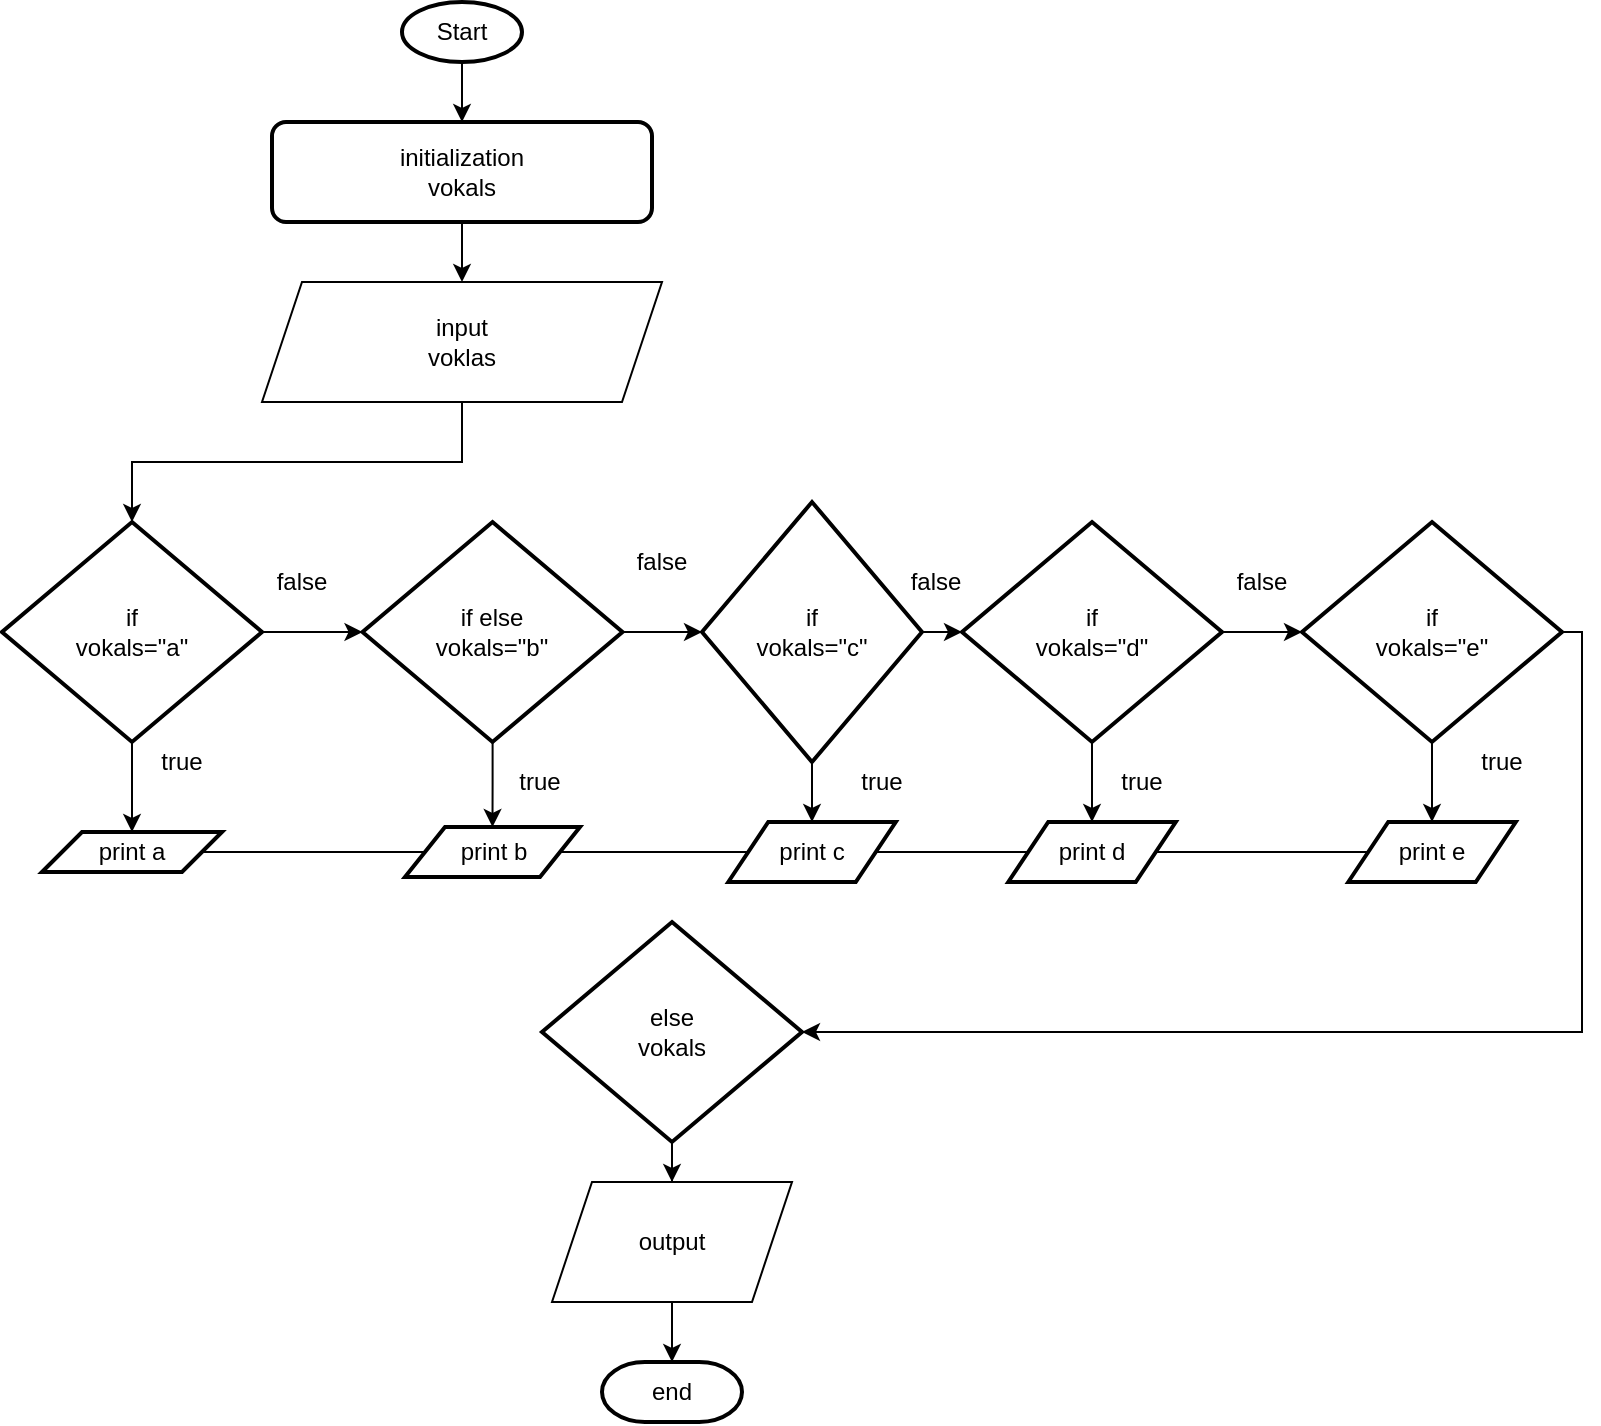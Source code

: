 <mxfile version="14.6.11" type="device"><diagram id="PEQSSW3hwUWv1arVcWXB" name="Page-1"><mxGraphModel dx="1695" dy="482" grid="1" gridSize="10" guides="1" tooltips="1" connect="1" arrows="1" fold="1" page="1" pageScale="1" pageWidth="827" pageHeight="1169" math="0" shadow="0"><root><mxCell id="0"/><mxCell id="1" parent="0"/><mxCell id="YJWARZLKVe6aOq0Ap5gS-1" value="" style="edgeStyle=orthogonalEdgeStyle;rounded=0;orthogonalLoop=1;jettySize=auto;html=1;" parent="1" source="YJWARZLKVe6aOq0Ap5gS-2" target="YJWARZLKVe6aOq0Ap5gS-4" edge="1"><mxGeometry relative="1" as="geometry"/></mxCell><mxCell id="YJWARZLKVe6aOq0Ap5gS-2" value="Start" style="strokeWidth=2;html=1;shape=mxgraph.flowchart.start_1;whiteSpace=wrap;fontFamily=Helvetica;fontSize=12;fontColor=#000000;align=center;strokeColor=#000000;fillColor=#ffffff;" parent="1" vertex="1"><mxGeometry x="200" y="100" width="60" height="30" as="geometry"/></mxCell><mxCell id="YJWARZLKVe6aOq0Ap5gS-3" value="" style="edgeStyle=orthogonalEdgeStyle;rounded=0;orthogonalLoop=1;jettySize=auto;html=1;" parent="1" source="YJWARZLKVe6aOq0Ap5gS-4" target="YJWARZLKVe6aOq0Ap5gS-7" edge="1"><mxGeometry relative="1" as="geometry"/></mxCell><mxCell id="YJWARZLKVe6aOq0Ap5gS-4" value="initialization&lt;br&gt;vokals" style="rounded=1;whiteSpace=wrap;html=1;absoluteArcSize=1;arcSize=14;strokeWidth=2;" parent="1" vertex="1"><mxGeometry x="135" y="160" width="190" height="50" as="geometry"/></mxCell><mxCell id="YJWARZLKVe6aOq0Ap5gS-5" value="" style="strokeWidth=2;html=1;shape=mxgraph.flowchart.annotation_1;align=left;pointerEvents=1;" parent="1" vertex="1"><mxGeometry x="270" y="270" height="100" as="geometry"/></mxCell><mxCell id="YJWARZLKVe6aOq0Ap5gS-23" value="" style="edgeStyle=orthogonalEdgeStyle;rounded=0;orthogonalLoop=1;jettySize=auto;html=1;" parent="1" source="YJWARZLKVe6aOq0Ap5gS-7" target="YJWARZLKVe6aOq0Ap5gS-15" edge="1"><mxGeometry relative="1" as="geometry"/></mxCell><mxCell id="YJWARZLKVe6aOq0Ap5gS-7" value="input&lt;br&gt;voklas" style="shape=parallelogram;perimeter=parallelogramPerimeter;whiteSpace=wrap;html=1;fixedSize=1;" parent="1" vertex="1"><mxGeometry x="130" y="240" width="200" height="60" as="geometry"/></mxCell><mxCell id="YJWARZLKVe6aOq0Ap5gS-12" value="end" style="strokeWidth=2;html=1;shape=mxgraph.flowchart.terminator;whiteSpace=wrap;" parent="1" vertex="1"><mxGeometry x="300" y="780" width="70" height="30" as="geometry"/></mxCell><mxCell id="YJWARZLKVe6aOq0Ap5gS-30" value="" style="edgeStyle=orthogonalEdgeStyle;rounded=0;orthogonalLoop=1;jettySize=auto;html=1;" parent="1" source="YJWARZLKVe6aOq0Ap5gS-15" target="YJWARZLKVe6aOq0Ap5gS-29" edge="1"><mxGeometry relative="1" as="geometry"/></mxCell><mxCell id="YJWARZLKVe6aOq0Ap5gS-31" value="" style="edgeStyle=orthogonalEdgeStyle;rounded=0;orthogonalLoop=1;jettySize=auto;html=1;" parent="1" source="YJWARZLKVe6aOq0Ap5gS-15" target="YJWARZLKVe6aOq0Ap5gS-17" edge="1"><mxGeometry relative="1" as="geometry"/></mxCell><mxCell id="YJWARZLKVe6aOq0Ap5gS-15" value="if&lt;br&gt;vokals=&quot;a&quot;" style="strokeWidth=2;html=1;shape=mxgraph.flowchart.decision;whiteSpace=wrap;" parent="1" vertex="1"><mxGeometry y="360" width="130" height="110" as="geometry"/></mxCell><mxCell id="YJWARZLKVe6aOq0Ap5gS-35" value="" style="edgeStyle=orthogonalEdgeStyle;rounded=0;orthogonalLoop=1;jettySize=auto;html=1;" parent="1" source="YJWARZLKVe6aOq0Ap5gS-17" target="YJWARZLKVe6aOq0Ap5gS-34" edge="1"><mxGeometry relative="1" as="geometry"/></mxCell><mxCell id="YJWARZLKVe6aOq0Ap5gS-36" value="" style="edgeStyle=orthogonalEdgeStyle;rounded=0;orthogonalLoop=1;jettySize=auto;html=1;" parent="1" source="YJWARZLKVe6aOq0Ap5gS-17" target="YJWARZLKVe6aOq0Ap5gS-21" edge="1"><mxGeometry relative="1" as="geometry"/></mxCell><mxCell id="YJWARZLKVe6aOq0Ap5gS-17" value="if else&lt;br&gt;vokals=&quot;b&quot;" style="strokeWidth=2;html=1;shape=mxgraph.flowchart.decision;whiteSpace=wrap;" parent="1" vertex="1"><mxGeometry x="180.25" y="360" width="130" height="110" as="geometry"/></mxCell><mxCell id="YJWARZLKVe6aOq0Ap5gS-43" value="" style="edgeStyle=orthogonalEdgeStyle;rounded=0;orthogonalLoop=1;jettySize=auto;html=1;" parent="1" source="YJWARZLKVe6aOq0Ap5gS-21" target="YJWARZLKVe6aOq0Ap5gS-42" edge="1"><mxGeometry relative="1" as="geometry"/></mxCell><mxCell id="YJWARZLKVe6aOq0Ap5gS-45" value="" style="edgeStyle=orthogonalEdgeStyle;rounded=0;orthogonalLoop=1;jettySize=auto;html=1;" parent="1" source="YJWARZLKVe6aOq0Ap5gS-21" target="YJWARZLKVe6aOq0Ap5gS-26" edge="1"><mxGeometry relative="1" as="geometry"/></mxCell><mxCell id="YJWARZLKVe6aOq0Ap5gS-21" value="if&lt;br&gt;vokals=&quot;c&quot;" style="strokeWidth=2;html=1;shape=mxgraph.flowchart.decision;whiteSpace=wrap;direction=south;" parent="1" vertex="1"><mxGeometry x="350" y="350" width="110" height="130" as="geometry"/></mxCell><mxCell id="YJWARZLKVe6aOq0Ap5gS-51" value="" style="edgeStyle=orthogonalEdgeStyle;rounded=0;orthogonalLoop=1;jettySize=auto;html=1;" parent="1" source="YJWARZLKVe6aOq0Ap5gS-26" target="YJWARZLKVe6aOq0Ap5gS-27" edge="1"><mxGeometry relative="1" as="geometry"/></mxCell><mxCell id="YJWARZLKVe6aOq0Ap5gS-54" value="" style="edgeStyle=orthogonalEdgeStyle;rounded=0;orthogonalLoop=1;jettySize=auto;html=1;" parent="1" source="YJWARZLKVe6aOq0Ap5gS-26" target="YJWARZLKVe6aOq0Ap5gS-52" edge="1"><mxGeometry relative="1" as="geometry"/></mxCell><mxCell id="YJWARZLKVe6aOq0Ap5gS-26" value="if&lt;br&gt;vokals=&quot;d&quot;" style="strokeWidth=2;html=1;shape=mxgraph.flowchart.decision;whiteSpace=wrap;" parent="1" vertex="1"><mxGeometry x="480" y="360" width="130" height="110" as="geometry"/></mxCell><mxCell id="YJWARZLKVe6aOq0Ap5gS-55" value="" style="edgeStyle=orthogonalEdgeStyle;rounded=0;orthogonalLoop=1;jettySize=auto;html=1;" parent="1" source="YJWARZLKVe6aOq0Ap5gS-27" target="YJWARZLKVe6aOq0Ap5gS-53" edge="1"><mxGeometry relative="1" as="geometry"/></mxCell><mxCell id="YJWARZLKVe6aOq0Ap5gS-62" value="" style="edgeStyle=orthogonalEdgeStyle;rounded=0;orthogonalLoop=1;jettySize=auto;html=1;entryX=1;entryY=0.5;entryDx=0;entryDy=0;entryPerimeter=0;" parent="1" source="YJWARZLKVe6aOq0Ap5gS-27" target="YJWARZLKVe6aOq0Ap5gS-57" edge="1"><mxGeometry relative="1" as="geometry"><mxPoint x="670" y="840" as="targetPoint"/><Array as="points"><mxPoint x="790" y="415"/><mxPoint x="790" y="615"/></Array></mxGeometry></mxCell><mxCell id="YJWARZLKVe6aOq0Ap5gS-27" value="if&lt;br&gt;vokals=&quot;e&quot;" style="strokeWidth=2;html=1;shape=mxgraph.flowchart.decision;whiteSpace=wrap;" parent="1" vertex="1"><mxGeometry x="650" y="360" width="130" height="110" as="geometry"/></mxCell><mxCell id="fb2stTjZeSlfUTB3a7uh-1" value="" style="edgeStyle=orthogonalEdgeStyle;rounded=0;orthogonalLoop=1;jettySize=auto;html=1;endArrow=none;endFill=0;" edge="1" parent="1" source="YJWARZLKVe6aOq0Ap5gS-29" target="YJWARZLKVe6aOq0Ap5gS-34"><mxGeometry relative="1" as="geometry"/></mxCell><mxCell id="YJWARZLKVe6aOq0Ap5gS-29" value="print a" style="shape=parallelogram;perimeter=parallelogramPerimeter;whiteSpace=wrap;html=1;fixedSize=1;strokeWidth=2;" parent="1" vertex="1"><mxGeometry x="20" y="515" width="90" height="20" as="geometry"/></mxCell><mxCell id="YJWARZLKVe6aOq0Ap5gS-32" value="true" style="text;html=1;strokeColor=none;fillColor=none;align=center;verticalAlign=middle;whiteSpace=wrap;rounded=0;" parent="1" vertex="1"><mxGeometry x="249" y="480" width="40" height="20" as="geometry"/></mxCell><mxCell id="YJWARZLKVe6aOq0Ap5gS-33" value="false" style="text;html=1;strokeColor=none;fillColor=none;align=center;verticalAlign=middle;whiteSpace=wrap;rounded=0;" parent="1" vertex="1"><mxGeometry x="130" y="380" width="40" height="20" as="geometry"/></mxCell><mxCell id="fb2stTjZeSlfUTB3a7uh-3" value="" style="edgeStyle=orthogonalEdgeStyle;rounded=0;orthogonalLoop=1;jettySize=auto;html=1;entryX=0;entryY=0.5;entryDx=0;entryDy=0;endArrow=none;endFill=0;" edge="1" parent="1" source="YJWARZLKVe6aOq0Ap5gS-34" target="YJWARZLKVe6aOq0Ap5gS-42"><mxGeometry relative="1" as="geometry"/></mxCell><mxCell id="YJWARZLKVe6aOq0Ap5gS-34" value="print b" style="shape=parallelogram;perimeter=parallelogramPerimeter;whiteSpace=wrap;html=1;fixedSize=1;strokeWidth=2;" parent="1" vertex="1"><mxGeometry x="201.5" y="512.5" width="87.5" height="25" as="geometry"/></mxCell><mxCell id="YJWARZLKVe6aOq0Ap5gS-37" value="true" style="text;html=1;strokeColor=none;fillColor=none;align=center;verticalAlign=middle;whiteSpace=wrap;rounded=0;" parent="1" vertex="1"><mxGeometry x="70" y="470" width="40" height="20" as="geometry"/></mxCell><mxCell id="YJWARZLKVe6aOq0Ap5gS-38" value="true" style="text;html=1;strokeColor=none;fillColor=none;align=center;verticalAlign=middle;whiteSpace=wrap;rounded=0;" parent="1" vertex="1"><mxGeometry x="420" y="480" width="40" height="20" as="geometry"/></mxCell><mxCell id="YJWARZLKVe6aOq0Ap5gS-39" value="false" style="text;html=1;strokeColor=none;fillColor=none;align=center;verticalAlign=middle;whiteSpace=wrap;rounded=0;" parent="1" vertex="1"><mxGeometry x="310" y="370" width="40" height="20" as="geometry"/></mxCell><mxCell id="fb2stTjZeSlfUTB3a7uh-5" value="" style="edgeStyle=orthogonalEdgeStyle;rounded=0;orthogonalLoop=1;jettySize=auto;html=1;endArrow=none;endFill=0;" edge="1" parent="1" source="YJWARZLKVe6aOq0Ap5gS-42" target="YJWARZLKVe6aOq0Ap5gS-52"><mxGeometry relative="1" as="geometry"/></mxCell><mxCell id="YJWARZLKVe6aOq0Ap5gS-42" value="print c" style="shape=parallelogram;perimeter=parallelogramPerimeter;whiteSpace=wrap;html=1;fixedSize=1;strokeWidth=2;" parent="1" vertex="1"><mxGeometry x="363.13" y="510" width="83.75" height="30" as="geometry"/></mxCell><mxCell id="YJWARZLKVe6aOq0Ap5gS-46" value="false" style="text;html=1;strokeColor=none;fillColor=none;align=center;verticalAlign=middle;whiteSpace=wrap;rounded=0;" parent="1" vertex="1"><mxGeometry x="610" y="380" width="40" height="20" as="geometry"/></mxCell><mxCell id="YJWARZLKVe6aOq0Ap5gS-47" value="false" style="text;html=1;strokeColor=none;fillColor=none;align=center;verticalAlign=middle;whiteSpace=wrap;rounded=0;" parent="1" vertex="1"><mxGeometry x="446.88" y="380" width="40" height="20" as="geometry"/></mxCell><mxCell id="YJWARZLKVe6aOq0Ap5gS-48" value="true" style="text;html=1;strokeColor=none;fillColor=none;align=center;verticalAlign=middle;whiteSpace=wrap;rounded=0;" parent="1" vertex="1"><mxGeometry x="550" y="480" width="40" height="20" as="geometry"/></mxCell><mxCell id="fb2stTjZeSlfUTB3a7uh-6" value="" style="edgeStyle=orthogonalEdgeStyle;rounded=0;orthogonalLoop=1;jettySize=auto;html=1;endArrow=none;endFill=0;" edge="1" parent="1" source="YJWARZLKVe6aOq0Ap5gS-52" target="YJWARZLKVe6aOq0Ap5gS-53"><mxGeometry relative="1" as="geometry"/></mxCell><mxCell id="YJWARZLKVe6aOq0Ap5gS-52" value="print d" style="shape=parallelogram;perimeter=parallelogramPerimeter;whiteSpace=wrap;html=1;fixedSize=1;strokeWidth=2;" parent="1" vertex="1"><mxGeometry x="503.12" y="510" width="83.75" height="30" as="geometry"/></mxCell><mxCell id="YJWARZLKVe6aOq0Ap5gS-53" value="print e" style="shape=parallelogram;perimeter=parallelogramPerimeter;whiteSpace=wrap;html=1;fixedSize=1;strokeWidth=2;" parent="1" vertex="1"><mxGeometry x="673.13" y="510" width="83.75" height="30" as="geometry"/></mxCell><mxCell id="YJWARZLKVe6aOq0Ap5gS-56" value="true" style="text;html=1;strokeColor=none;fillColor=none;align=center;verticalAlign=middle;whiteSpace=wrap;rounded=0;" parent="1" vertex="1"><mxGeometry x="730" y="470" width="40" height="20" as="geometry"/></mxCell><mxCell id="YJWARZLKVe6aOq0Ap5gS-60" value="" style="edgeStyle=orthogonalEdgeStyle;rounded=0;orthogonalLoop=1;jettySize=auto;html=1;" parent="1" source="YJWARZLKVe6aOq0Ap5gS-57" target="YJWARZLKVe6aOq0Ap5gS-59" edge="1"><mxGeometry relative="1" as="geometry"/></mxCell><mxCell id="YJWARZLKVe6aOq0Ap5gS-57" value="else&lt;br&gt;vokals" style="strokeWidth=2;html=1;shape=mxgraph.flowchart.decision;whiteSpace=wrap;" parent="1" vertex="1"><mxGeometry x="270" y="560" width="130" height="110" as="geometry"/></mxCell><mxCell id="YJWARZLKVe6aOq0Ap5gS-63" value="" style="edgeStyle=orthogonalEdgeStyle;rounded=0;orthogonalLoop=1;jettySize=auto;html=1;" parent="1" source="YJWARZLKVe6aOq0Ap5gS-59" target="YJWARZLKVe6aOq0Ap5gS-12" edge="1"><mxGeometry relative="1" as="geometry"/></mxCell><mxCell id="YJWARZLKVe6aOq0Ap5gS-59" value="output" style="shape=parallelogram;perimeter=parallelogramPerimeter;whiteSpace=wrap;html=1;fixedSize=1;arcSize=6;" parent="1" vertex="1"><mxGeometry x="275" y="690" width="120" height="60" as="geometry"/></mxCell></root></mxGraphModel></diagram></mxfile>